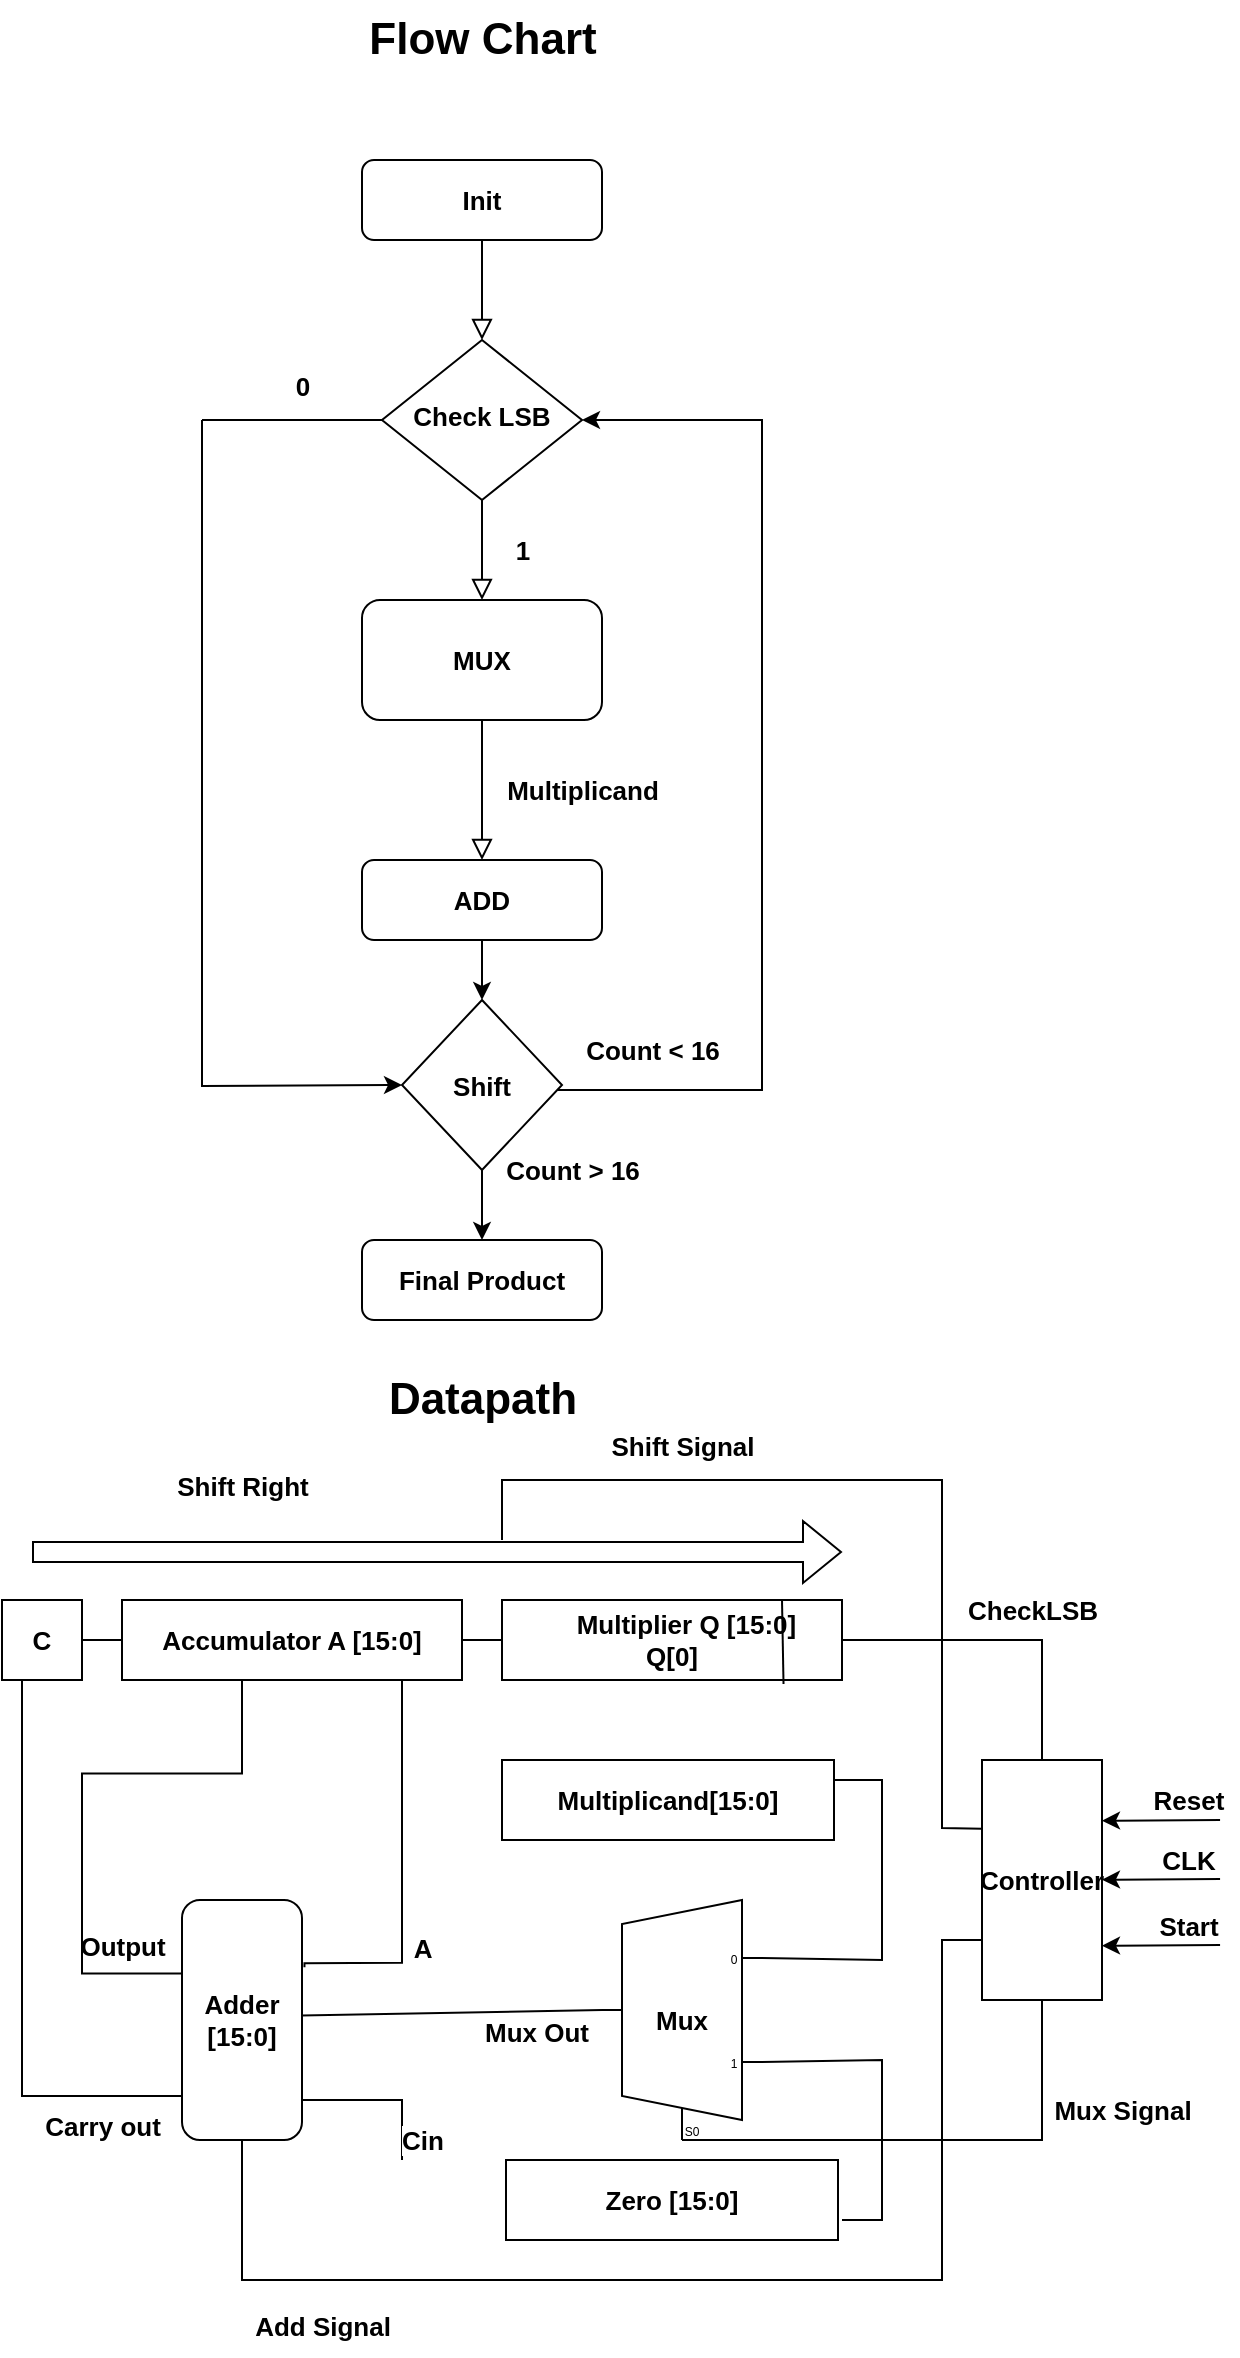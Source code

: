 <mxfile version="22.1.11" type="github">
  <diagram id="C5RBs43oDa-KdzZeNtuy" name="Page-1">
    <mxGraphModel dx="1050" dy="530" grid="1" gridSize="10" guides="1" tooltips="1" connect="1" arrows="1" fold="1" page="1" pageScale="1" pageWidth="827" pageHeight="1169" math="0" shadow="0">
      <root>
        <mxCell id="WIyWlLk6GJQsqaUBKTNV-0" />
        <mxCell id="WIyWlLk6GJQsqaUBKTNV-1" parent="WIyWlLk6GJQsqaUBKTNV-0" />
        <mxCell id="WIyWlLk6GJQsqaUBKTNV-2" value="" style="rounded=0;html=1;jettySize=auto;orthogonalLoop=1;fontSize=11;endArrow=block;endFill=0;endSize=8;strokeWidth=1;shadow=0;labelBackgroundColor=none;edgeStyle=orthogonalEdgeStyle;" parent="WIyWlLk6GJQsqaUBKTNV-1" source="WIyWlLk6GJQsqaUBKTNV-3" target="WIyWlLk6GJQsqaUBKTNV-6" edge="1">
          <mxGeometry relative="1" as="geometry" />
        </mxCell>
        <mxCell id="WIyWlLk6GJQsqaUBKTNV-3" value="&lt;font style=&quot;font-size: 13px;&quot;&gt;&lt;b&gt;Init&lt;/b&gt;&lt;/font&gt;" style="rounded=1;whiteSpace=wrap;html=1;fontSize=12;glass=0;strokeWidth=1;shadow=0;" parent="WIyWlLk6GJQsqaUBKTNV-1" vertex="1">
          <mxGeometry x="340" y="120" width="120" height="40" as="geometry" />
        </mxCell>
        <mxCell id="WIyWlLk6GJQsqaUBKTNV-4" value="&lt;font style=&quot;font-size: 13px;&quot;&gt;&lt;b&gt;1&lt;/b&gt;&lt;/font&gt;" style="rounded=0;html=1;jettySize=auto;orthogonalLoop=1;fontSize=11;endArrow=block;endFill=0;endSize=8;strokeWidth=1;shadow=0;labelBackgroundColor=none;edgeStyle=orthogonalEdgeStyle;entryX=0.5;entryY=0;entryDx=0;entryDy=0;" parent="WIyWlLk6GJQsqaUBKTNV-1" source="WIyWlLk6GJQsqaUBKTNV-6" target="HFGCcuqjzLszBSOmWPmE-5" edge="1">
          <mxGeometry y="20" relative="1" as="geometry">
            <mxPoint as="offset" />
            <mxPoint x="400" y="330" as="targetPoint" />
          </mxGeometry>
        </mxCell>
        <mxCell id="WIyWlLk6GJQsqaUBKTNV-6" value="&lt;font style=&quot;font-size: 13px;&quot;&gt;&lt;b&gt;Check LSB&lt;/b&gt;&lt;/font&gt;" style="rhombus;whiteSpace=wrap;html=1;shadow=0;fontFamily=Helvetica;fontSize=12;align=center;strokeWidth=1;spacing=6;spacingTop=-4;" parent="WIyWlLk6GJQsqaUBKTNV-1" vertex="1">
          <mxGeometry x="350" y="210" width="100" height="80" as="geometry" />
        </mxCell>
        <mxCell id="WIyWlLk6GJQsqaUBKTNV-8" value="&lt;b&gt;&lt;font style=&quot;font-size: 13px;&quot;&gt;Multiplicand&lt;/font&gt;&lt;/b&gt;" style="rounded=0;html=1;jettySize=auto;orthogonalLoop=1;fontSize=11;endArrow=block;endFill=0;endSize=8;strokeWidth=1;shadow=0;labelBackgroundColor=none;edgeStyle=orthogonalEdgeStyle;exitX=0.5;exitY=1;exitDx=0;exitDy=0;" parent="WIyWlLk6GJQsqaUBKTNV-1" source="HFGCcuqjzLszBSOmWPmE-5" target="WIyWlLk6GJQsqaUBKTNV-11" edge="1">
          <mxGeometry y="50" relative="1" as="geometry">
            <mxPoint as="offset" />
            <mxPoint x="400" y="410" as="sourcePoint" />
          </mxGeometry>
        </mxCell>
        <mxCell id="HFGCcuqjzLszBSOmWPmE-10" value="" style="edgeStyle=orthogonalEdgeStyle;rounded=0;orthogonalLoop=1;jettySize=auto;html=1;" parent="WIyWlLk6GJQsqaUBKTNV-1" source="WIyWlLk6GJQsqaUBKTNV-11" edge="1">
          <mxGeometry relative="1" as="geometry">
            <mxPoint x="400" y="540" as="targetPoint" />
          </mxGeometry>
        </mxCell>
        <mxCell id="WIyWlLk6GJQsqaUBKTNV-11" value="&lt;font style=&quot;font-size: 13px;&quot;&gt;&lt;b&gt;ADD&lt;/b&gt;&lt;/font&gt;" style="rounded=1;whiteSpace=wrap;html=1;fontSize=12;glass=0;strokeWidth=1;shadow=0;" parent="WIyWlLk6GJQsqaUBKTNV-1" vertex="1">
          <mxGeometry x="340" y="470" width="120" height="40" as="geometry" />
        </mxCell>
        <mxCell id="HFGCcuqjzLszBSOmWPmE-1" value="" style="endArrow=classic;html=1;rounded=0;entryX=0;entryY=0.5;entryDx=0;entryDy=0;" parent="WIyWlLk6GJQsqaUBKTNV-1" target="HFGCcuqjzLszBSOmWPmE-11" edge="1">
          <mxGeometry width="50" height="50" relative="1" as="geometry">
            <mxPoint x="260" y="570" as="sourcePoint" />
            <mxPoint x="320" y="570" as="targetPoint" />
            <Array as="points">
              <mxPoint x="260" y="583" />
            </Array>
          </mxGeometry>
        </mxCell>
        <mxCell id="HFGCcuqjzLszBSOmWPmE-4" value="" style="endArrow=none;html=1;rounded=0;entryX=0;entryY=0.5;entryDx=0;entryDy=0;" parent="WIyWlLk6GJQsqaUBKTNV-1" target="WIyWlLk6GJQsqaUBKTNV-6" edge="1">
          <mxGeometry width="50" height="50" relative="1" as="geometry">
            <mxPoint x="260" y="250" as="sourcePoint" />
            <mxPoint x="620" y="370" as="targetPoint" />
          </mxGeometry>
        </mxCell>
        <mxCell id="HFGCcuqjzLszBSOmWPmE-5" value="&lt;font style=&quot;font-size: 13px;&quot;&gt;&lt;b&gt;MUX&lt;/b&gt;&lt;/font&gt;" style="rounded=1;whiteSpace=wrap;html=1;" parent="WIyWlLk6GJQsqaUBKTNV-1" vertex="1">
          <mxGeometry x="340" y="340" width="120" height="60" as="geometry" />
        </mxCell>
        <mxCell id="HFGCcuqjzLszBSOmWPmE-7" value="" style="endArrow=none;html=1;rounded=0;" parent="WIyWlLk6GJQsqaUBKTNV-1" edge="1">
          <mxGeometry width="50" height="50" relative="1" as="geometry">
            <mxPoint x="260" y="570" as="sourcePoint" />
            <mxPoint x="260" y="250" as="targetPoint" />
          </mxGeometry>
        </mxCell>
        <mxCell id="HFGCcuqjzLszBSOmWPmE-8" value="&lt;b&gt;&lt;font style=&quot;font-size: 13px;&quot;&gt;0&lt;/font&gt;&lt;/b&gt;" style="text;html=1;align=center;verticalAlign=middle;resizable=0;points=[];autosize=1;strokeColor=none;fillColor=none;" parent="WIyWlLk6GJQsqaUBKTNV-1" vertex="1">
          <mxGeometry x="295" y="218" width="30" height="30" as="geometry" />
        </mxCell>
        <mxCell id="HFGCcuqjzLszBSOmWPmE-12" style="edgeStyle=orthogonalEdgeStyle;rounded=0;orthogonalLoop=1;jettySize=auto;html=1;" parent="WIyWlLk6GJQsqaUBKTNV-1" source="HFGCcuqjzLszBSOmWPmE-11" target="WIyWlLk6GJQsqaUBKTNV-6" edge="1">
          <mxGeometry relative="1" as="geometry">
            <mxPoint x="500" y="220" as="targetPoint" />
            <Array as="points">
              <mxPoint x="540" y="585" />
              <mxPoint x="540" y="250" />
            </Array>
          </mxGeometry>
        </mxCell>
        <mxCell id="HFGCcuqjzLszBSOmWPmE-16" style="edgeStyle=orthogonalEdgeStyle;rounded=0;orthogonalLoop=1;jettySize=auto;html=1;" parent="WIyWlLk6GJQsqaUBKTNV-1" source="HFGCcuqjzLszBSOmWPmE-11" edge="1">
          <mxGeometry relative="1" as="geometry">
            <mxPoint x="400" y="660" as="targetPoint" />
          </mxGeometry>
        </mxCell>
        <mxCell id="HFGCcuqjzLszBSOmWPmE-11" value="&lt;font style=&quot;font-size: 13px;&quot;&gt;&lt;b&gt;Shift&lt;/b&gt;&lt;/font&gt;" style="rhombus;whiteSpace=wrap;html=1;" parent="WIyWlLk6GJQsqaUBKTNV-1" vertex="1">
          <mxGeometry x="360" y="540" width="80" height="85" as="geometry" />
        </mxCell>
        <mxCell id="HFGCcuqjzLszBSOmWPmE-14" value="&lt;b&gt;&lt;font style=&quot;font-size: 13px;&quot;&gt;Count &amp;lt; 16&lt;/font&gt;&lt;/b&gt;" style="text;html=1;align=center;verticalAlign=middle;resizable=0;points=[];autosize=1;strokeColor=none;fillColor=none;" parent="WIyWlLk6GJQsqaUBKTNV-1" vertex="1">
          <mxGeometry x="440" y="550" width="90" height="30" as="geometry" />
        </mxCell>
        <mxCell id="HFGCcuqjzLszBSOmWPmE-17" value="&lt;font size=&quot;1&quot;&gt;&lt;b style=&quot;font-size: 13px;&quot;&gt;Final Product&lt;/b&gt;&lt;/font&gt;" style="rounded=1;whiteSpace=wrap;html=1;" parent="WIyWlLk6GJQsqaUBKTNV-1" vertex="1">
          <mxGeometry x="340" y="660" width="120" height="40" as="geometry" />
        </mxCell>
        <mxCell id="HFGCcuqjzLszBSOmWPmE-18" value="&lt;b&gt;&lt;font style=&quot;font-size: 13px;&quot;&gt;Count &amp;gt; 16&lt;/font&gt;&lt;/b&gt;" style="text;html=1;align=center;verticalAlign=middle;resizable=0;points=[];autosize=1;strokeColor=none;fillColor=none;" parent="WIyWlLk6GJQsqaUBKTNV-1" vertex="1">
          <mxGeometry x="400" y="610" width="90" height="30" as="geometry" />
        </mxCell>
        <mxCell id="HFGCcuqjzLszBSOmWPmE-19" value="&lt;b&gt;&lt;font style=&quot;font-size: 22px;&quot;&gt;Flow Chart&lt;/font&gt;&lt;/b&gt;" style="text;html=1;align=center;verticalAlign=middle;resizable=0;points=[];autosize=1;strokeColor=none;fillColor=none;" parent="WIyWlLk6GJQsqaUBKTNV-1" vertex="1">
          <mxGeometry x="330" y="40" width="140" height="40" as="geometry" />
        </mxCell>
        <mxCell id="6IdWSAnW-ihJNw-3hYzL-1" value="&lt;b&gt;&lt;font style=&quot;font-size: 22px;&quot;&gt;Datapath&lt;/font&gt;&lt;/b&gt;" style="text;html=1;align=center;verticalAlign=middle;resizable=0;points=[];autosize=1;strokeColor=none;fillColor=none;" vertex="1" parent="WIyWlLk6GJQsqaUBKTNV-1">
          <mxGeometry x="340" y="720" width="120" height="40" as="geometry" />
        </mxCell>
        <mxCell id="6IdWSAnW-ihJNw-3hYzL-2" value="&lt;b&gt;&lt;font style=&quot;font-size: 13px;&quot;&gt;C&lt;/font&gt;&lt;/b&gt;" style="rounded=0;whiteSpace=wrap;html=1;" vertex="1" parent="WIyWlLk6GJQsqaUBKTNV-1">
          <mxGeometry x="160" y="840" width="40" height="40" as="geometry" />
        </mxCell>
        <mxCell id="6IdWSAnW-ihJNw-3hYzL-3" value="&lt;b&gt;&lt;font style=&quot;font-size: 13px;&quot;&gt;Accumulator A [15:0]&lt;/font&gt;&lt;/b&gt;" style="rounded=0;whiteSpace=wrap;html=1;" vertex="1" parent="WIyWlLk6GJQsqaUBKTNV-1">
          <mxGeometry x="220" y="840" width="170" height="40" as="geometry" />
        </mxCell>
        <mxCell id="6IdWSAnW-ihJNw-3hYzL-5" value="&lt;b&gt;&lt;font style=&quot;font-size: 13px;&quot;&gt;&amp;nbsp; &amp;nbsp; &amp;nbsp; &amp;nbsp;Multiplier Q [15:0]&amp;nbsp; &amp;nbsp; Q[0]&lt;/font&gt;&lt;/b&gt;" style="rounded=0;whiteSpace=wrap;html=1;" vertex="1" parent="WIyWlLk6GJQsqaUBKTNV-1">
          <mxGeometry x="410" y="840" width="170" height="40" as="geometry" />
        </mxCell>
        <mxCell id="6IdWSAnW-ihJNw-3hYzL-7" value="" style="endArrow=none;html=1;rounded=0;exitX=0.828;exitY=1.05;exitDx=0;exitDy=0;exitPerimeter=0;" edge="1" parent="WIyWlLk6GJQsqaUBKTNV-1" source="6IdWSAnW-ihJNw-3hYzL-5">
          <mxGeometry width="50" height="50" relative="1" as="geometry">
            <mxPoint x="500" y="890" as="sourcePoint" />
            <mxPoint x="550" y="840" as="targetPoint" />
          </mxGeometry>
        </mxCell>
        <mxCell id="6IdWSAnW-ihJNw-3hYzL-9" value="" style="endArrow=none;html=1;rounded=0;" edge="1" parent="WIyWlLk6GJQsqaUBKTNV-1">
          <mxGeometry width="50" height="50" relative="1" as="geometry">
            <mxPoint x="580" y="860" as="sourcePoint" />
            <mxPoint x="680" y="920" as="targetPoint" />
            <Array as="points">
              <mxPoint x="680" y="860" />
            </Array>
          </mxGeometry>
        </mxCell>
        <mxCell id="6IdWSAnW-ihJNw-3hYzL-11" value="&lt;b&gt;&lt;font style=&quot;font-size: 13px;&quot;&gt;Controller&lt;/font&gt;&lt;/b&gt;" style="rounded=0;whiteSpace=wrap;html=1;direction=south;" vertex="1" parent="WIyWlLk6GJQsqaUBKTNV-1">
          <mxGeometry x="650" y="920" width="60" height="120" as="geometry" />
        </mxCell>
        <mxCell id="6IdWSAnW-ihJNw-3hYzL-12" value="" style="endArrow=none;html=1;rounded=0;exitX=1;exitY=0.5;exitDx=0;exitDy=0;" edge="1" parent="WIyWlLk6GJQsqaUBKTNV-1" source="6IdWSAnW-ihJNw-3hYzL-3">
          <mxGeometry width="50" height="50" relative="1" as="geometry">
            <mxPoint x="360" y="910" as="sourcePoint" />
            <mxPoint x="410" y="860" as="targetPoint" />
          </mxGeometry>
        </mxCell>
        <mxCell id="6IdWSAnW-ihJNw-3hYzL-13" value="" style="endArrow=none;html=1;rounded=0;exitX=1;exitY=0.5;exitDx=0;exitDy=0;" edge="1" parent="WIyWlLk6GJQsqaUBKTNV-1" source="6IdWSAnW-ihJNw-3hYzL-2">
          <mxGeometry width="50" height="50" relative="1" as="geometry">
            <mxPoint x="170" y="910" as="sourcePoint" />
            <mxPoint x="220" y="860" as="targetPoint" />
            <Array as="points" />
          </mxGeometry>
        </mxCell>
        <mxCell id="6IdWSAnW-ihJNw-3hYzL-16" value="" style="endArrow=none;html=1;rounded=0;" edge="1" parent="WIyWlLk6GJQsqaUBKTNV-1">
          <mxGeometry width="50" height="50" relative="1" as="geometry">
            <mxPoint x="500" y="1110" as="sourcePoint" />
            <mxPoint x="680" y="1040" as="targetPoint" />
            <Array as="points">
              <mxPoint x="680" y="1110" />
            </Array>
          </mxGeometry>
        </mxCell>
        <mxCell id="6IdWSAnW-ihJNw-3hYzL-17" value="&lt;font style=&quot;font-size: 13px;&quot;&gt;&lt;b&gt;Mux&lt;/b&gt;&lt;/font&gt;" style="shadow=0;dashed=0;align=center;html=1;strokeWidth=1;shape=mxgraph.electrical.abstract.mux2;operation=demux;whiteSpace=wrap;" vertex="1" parent="WIyWlLk6GJQsqaUBKTNV-1">
          <mxGeometry x="460" y="990" width="80" height="120" as="geometry" />
        </mxCell>
        <mxCell id="6IdWSAnW-ihJNw-3hYzL-18" value="&lt;b&gt;&lt;font style=&quot;font-size: 13px;&quot;&gt;Multiplicand[15:0]&lt;/font&gt;&lt;/b&gt;" style="rounded=0;whiteSpace=wrap;html=1;" vertex="1" parent="WIyWlLk6GJQsqaUBKTNV-1">
          <mxGeometry x="410" y="920" width="166" height="40" as="geometry" />
        </mxCell>
        <mxCell id="6IdWSAnW-ihJNw-3hYzL-19" value="" style="endArrow=none;html=1;rounded=0;entryX=1;entryY=0.25;entryDx=0;entryDy=0;exitX=1;exitY=0.217;exitDx=0;exitDy=3;exitPerimeter=0;" edge="1" parent="WIyWlLk6GJQsqaUBKTNV-1" source="6IdWSAnW-ihJNw-3hYzL-17" target="6IdWSAnW-ihJNw-3hYzL-18">
          <mxGeometry width="50" height="50" relative="1" as="geometry">
            <mxPoint x="540" y="1020" as="sourcePoint" />
            <mxPoint x="574" y="910" as="targetPoint" />
            <Array as="points">
              <mxPoint x="600" y="1020" />
              <mxPoint x="600" y="970" />
              <mxPoint x="600" y="930" />
            </Array>
          </mxGeometry>
        </mxCell>
        <mxCell id="6IdWSAnW-ihJNw-3hYzL-20" value="&lt;b&gt;&lt;font style=&quot;font-size: 13px;&quot;&gt;Zero [15:0]&lt;/font&gt;&lt;/b&gt;" style="rounded=0;whiteSpace=wrap;html=1;" vertex="1" parent="WIyWlLk6GJQsqaUBKTNV-1">
          <mxGeometry x="412" y="1120" width="166" height="40" as="geometry" />
        </mxCell>
        <mxCell id="6IdWSAnW-ihJNw-3hYzL-21" value="" style="endArrow=none;html=1;rounded=0;entryX=1;entryY=0.65;entryDx=0;entryDy=3;entryPerimeter=0;" edge="1" parent="WIyWlLk6GJQsqaUBKTNV-1" target="6IdWSAnW-ihJNw-3hYzL-17">
          <mxGeometry width="50" height="50" relative="1" as="geometry">
            <mxPoint x="590" y="1150" as="sourcePoint" />
            <mxPoint x="610" y="1110" as="targetPoint" />
            <Array as="points">
              <mxPoint x="580" y="1150" />
              <mxPoint x="600" y="1150" />
              <mxPoint x="600" y="1070" />
            </Array>
          </mxGeometry>
        </mxCell>
        <mxCell id="6IdWSAnW-ihJNw-3hYzL-22" value="" style="endArrow=none;html=1;rounded=0;exitX=0.56;exitY=0;exitDx=0;exitDy=0;exitPerimeter=0;entryX=0;entryY=0.458;entryDx=0;entryDy=0;entryPerimeter=0;" edge="1" parent="WIyWlLk6GJQsqaUBKTNV-1" target="6IdWSAnW-ihJNw-3hYzL-17">
          <mxGeometry width="50" height="50" relative="1" as="geometry">
            <mxPoint x="310" y="1030.0" as="sourcePoint" />
            <mxPoint x="460" y="1053" as="targetPoint" />
            <Array as="points">
              <mxPoint x="310" y="1047.8" />
            </Array>
          </mxGeometry>
        </mxCell>
        <mxCell id="6IdWSAnW-ihJNw-3hYzL-40" value="&lt;b&gt;&lt;font style=&quot;font-size: 13px;&quot;&gt;Mux Out&lt;/font&gt;&lt;/b&gt;" style="edgeLabel;html=1;align=center;verticalAlign=middle;resizable=0;points=[];" vertex="1" connectable="0" parent="6IdWSAnW-ihJNw-3hYzL-22">
          <mxGeometry x="0.602" y="-10" relative="1" as="geometry">
            <mxPoint as="offset" />
          </mxGeometry>
        </mxCell>
        <mxCell id="6IdWSAnW-ihJNw-3hYzL-24" value="&lt;b&gt;&lt;font style=&quot;font-size: 13px;&quot;&gt;Adder&lt;br&gt;[15:0]&lt;/font&gt;&lt;/b&gt;" style="rounded=1;whiteSpace=wrap;html=1;direction=south;" vertex="1" parent="WIyWlLk6GJQsqaUBKTNV-1">
          <mxGeometry x="250" y="990" width="60" height="120" as="geometry" />
        </mxCell>
        <mxCell id="6IdWSAnW-ihJNw-3hYzL-25" value="" style="endArrow=none;html=1;rounded=0;exitX=0.56;exitY=0;exitDx=0;exitDy=0;exitPerimeter=0;" edge="1" parent="WIyWlLk6GJQsqaUBKTNV-1">
          <mxGeometry width="50" height="50" relative="1" as="geometry">
            <mxPoint x="311.23" y="1023.6" as="sourcePoint" />
            <mxPoint x="360" y="880" as="targetPoint" />
            <Array as="points">
              <mxPoint x="311.23" y="1021.6" />
              <mxPoint x="360" y="1021.4" />
            </Array>
          </mxGeometry>
        </mxCell>
        <mxCell id="6IdWSAnW-ihJNw-3hYzL-35" value="&lt;b&gt;&lt;font style=&quot;font-size: 13px;&quot;&gt;A&lt;/font&gt;&lt;/b&gt;" style="edgeLabel;html=1;align=center;verticalAlign=middle;resizable=0;points=[];" vertex="1" connectable="0" parent="6IdWSAnW-ihJNw-3hYzL-25">
          <mxGeometry x="-0.399" y="-10" relative="1" as="geometry">
            <mxPoint y="-1" as="offset" />
          </mxGeometry>
        </mxCell>
        <mxCell id="6IdWSAnW-ihJNw-3hYzL-26" value="" style="endArrow=none;html=1;rounded=0;" edge="1" parent="WIyWlLk6GJQsqaUBKTNV-1">
          <mxGeometry width="50" height="50" relative="1" as="geometry">
            <mxPoint x="310" y="1090" as="sourcePoint" />
            <mxPoint x="360" y="1120" as="targetPoint" />
            <Array as="points">
              <mxPoint x="360" y="1090" />
            </Array>
          </mxGeometry>
        </mxCell>
        <mxCell id="6IdWSAnW-ihJNw-3hYzL-27" value="&lt;b&gt;&lt;font style=&quot;font-size: 13px;&quot;&gt;Cin&lt;/font&gt;&lt;/b&gt;" style="edgeLabel;html=1;align=center;verticalAlign=middle;resizable=0;points=[];" vertex="1" connectable="0" parent="6IdWSAnW-ihJNw-3hYzL-26">
          <mxGeometry x="0.69" y="8" relative="1" as="geometry">
            <mxPoint x="2" y="2" as="offset" />
          </mxGeometry>
        </mxCell>
        <mxCell id="6IdWSAnW-ihJNw-3hYzL-28" value="" style="endArrow=none;html=1;rounded=0;" edge="1" parent="WIyWlLk6GJQsqaUBKTNV-1">
          <mxGeometry width="50" height="50" relative="1" as="geometry">
            <mxPoint x="280" y="880" as="sourcePoint" />
            <mxPoint x="250" y="1026.8" as="targetPoint" />
            <Array as="points">
              <mxPoint x="280" y="926.8" />
              <mxPoint x="200" y="926.8" />
              <mxPoint x="200" y="986.8" />
              <mxPoint x="200" y="1026.8" />
            </Array>
          </mxGeometry>
        </mxCell>
        <mxCell id="6IdWSAnW-ihJNw-3hYzL-29" value="" style="endArrow=none;html=1;rounded=0;exitX=0.25;exitY=1;exitDx=0;exitDy=0;" edge="1" parent="WIyWlLk6GJQsqaUBKTNV-1" source="6IdWSAnW-ihJNw-3hYzL-2">
          <mxGeometry width="50" height="50" relative="1" as="geometry">
            <mxPoint x="170" y="868" as="sourcePoint" />
            <mxPoint x="240" y="1088" as="targetPoint" />
            <Array as="points">
              <mxPoint x="170" y="927" />
              <mxPoint x="170" y="988" />
              <mxPoint x="170" y="1027" />
              <mxPoint x="170" y="1058" />
              <mxPoint x="170" y="1078" />
              <mxPoint x="170" y="1088" />
              <mxPoint x="240" y="1088" />
              <mxPoint x="250" y="1088" />
            </Array>
          </mxGeometry>
        </mxCell>
        <mxCell id="6IdWSAnW-ihJNw-3hYzL-30" value="" style="endArrow=classic;html=1;rounded=0;entryX=0.503;entryY=-0.133;entryDx=0;entryDy=0;entryPerimeter=0;" edge="1" parent="WIyWlLk6GJQsqaUBKTNV-1">
          <mxGeometry width="50" height="50" relative="1" as="geometry">
            <mxPoint x="769.02" y="979.5" as="sourcePoint" />
            <mxPoint x="710" y="979.86" as="targetPoint" />
          </mxGeometry>
        </mxCell>
        <mxCell id="6IdWSAnW-ihJNw-3hYzL-31" value="&lt;b&gt;&lt;font style=&quot;font-size: 13px;&quot;&gt;CLK&lt;/font&gt;&lt;/b&gt;" style="edgeLabel;html=1;align=center;verticalAlign=middle;resizable=0;points=[];" vertex="1" connectable="0" parent="6IdWSAnW-ihJNw-3hYzL-30">
          <mxGeometry x="-0.452" y="-9" relative="1" as="geometry">
            <mxPoint y="-1" as="offset" />
          </mxGeometry>
        </mxCell>
        <mxCell id="6IdWSAnW-ihJNw-3hYzL-32" value="&lt;b&gt;&lt;font style=&quot;font-size: 13px;&quot;&gt;CheckLSB&lt;/font&gt;&lt;/b&gt;" style="text;html=1;align=center;verticalAlign=middle;resizable=0;points=[];autosize=1;strokeColor=none;fillColor=none;" vertex="1" parent="WIyWlLk6GJQsqaUBKTNV-1">
          <mxGeometry x="630" y="830" width="90" height="30" as="geometry" />
        </mxCell>
        <mxCell id="6IdWSAnW-ihJNw-3hYzL-33" value="&lt;b&gt;&lt;font style=&quot;font-size: 13px;&quot;&gt;Mux Signal&lt;/font&gt;&lt;/b&gt;" style="text;html=1;align=center;verticalAlign=middle;resizable=0;points=[];autosize=1;strokeColor=none;fillColor=none;" vertex="1" parent="WIyWlLk6GJQsqaUBKTNV-1">
          <mxGeometry x="675" y="1080" width="90" height="30" as="geometry" />
        </mxCell>
        <mxCell id="6IdWSAnW-ihJNw-3hYzL-34" value="" style="endArrow=none;html=1;rounded=0;exitX=0.75;exitY=1;exitDx=0;exitDy=0;entryX=1;entryY=0.5;entryDx=0;entryDy=0;" edge="1" parent="WIyWlLk6GJQsqaUBKTNV-1" source="6IdWSAnW-ihJNw-3hYzL-11" target="6IdWSAnW-ihJNw-3hYzL-24">
          <mxGeometry width="50" height="50" relative="1" as="geometry">
            <mxPoint x="640" y="1180" as="sourcePoint" />
            <mxPoint x="280" y="1130" as="targetPoint" />
            <Array as="points">
              <mxPoint x="630" y="1010" />
              <mxPoint x="630" y="1180" />
              <mxPoint x="280" y="1180" />
            </Array>
          </mxGeometry>
        </mxCell>
        <mxCell id="6IdWSAnW-ihJNw-3hYzL-38" value="&lt;b&gt;&lt;font style=&quot;font-size: 13px;&quot;&gt;Output&lt;/font&gt;&lt;/b&gt;" style="text;html=1;align=center;verticalAlign=middle;resizable=0;points=[];autosize=1;strokeColor=none;fillColor=none;" vertex="1" parent="WIyWlLk6GJQsqaUBKTNV-1">
          <mxGeometry x="185" y="998" width="70" height="30" as="geometry" />
        </mxCell>
        <mxCell id="6IdWSAnW-ihJNw-3hYzL-39" value="&lt;b&gt;&lt;font style=&quot;font-size: 13px;&quot;&gt;Carry out&lt;/font&gt;&lt;/b&gt;" style="text;html=1;align=center;verticalAlign=middle;resizable=0;points=[];autosize=1;strokeColor=none;fillColor=none;" vertex="1" parent="WIyWlLk6GJQsqaUBKTNV-1">
          <mxGeometry x="170" y="1088" width="80" height="30" as="geometry" />
        </mxCell>
        <mxCell id="6IdWSAnW-ihJNw-3hYzL-41" value="&lt;b&gt;&lt;font style=&quot;font-size: 13px;&quot;&gt;Add Signal&lt;/font&gt;&lt;/b&gt;" style="text;html=1;align=center;verticalAlign=middle;resizable=0;points=[];autosize=1;strokeColor=none;fillColor=none;" vertex="1" parent="WIyWlLk6GJQsqaUBKTNV-1">
          <mxGeometry x="275" y="1188" width="90" height="30" as="geometry" />
        </mxCell>
        <mxCell id="6IdWSAnW-ihJNw-3hYzL-42" value="" style="shape=flexArrow;endArrow=classic;html=1;rounded=0;" edge="1" parent="WIyWlLk6GJQsqaUBKTNV-1">
          <mxGeometry width="50" height="50" relative="1" as="geometry">
            <mxPoint x="175" y="816" as="sourcePoint" />
            <mxPoint x="580" y="816" as="targetPoint" />
          </mxGeometry>
        </mxCell>
        <mxCell id="6IdWSAnW-ihJNw-3hYzL-43" value="&lt;b&gt;&lt;font style=&quot;font-size: 13px;&quot;&gt;Shift Right&lt;/font&gt;&lt;/b&gt;" style="text;html=1;align=center;verticalAlign=middle;resizable=0;points=[];autosize=1;strokeColor=none;fillColor=none;" vertex="1" parent="WIyWlLk6GJQsqaUBKTNV-1">
          <mxGeometry x="235" y="768" width="90" height="30" as="geometry" />
        </mxCell>
        <mxCell id="6IdWSAnW-ihJNw-3hYzL-44" value="" style="endArrow=classic;html=1;rounded=0;entryX=0.503;entryY=-0.133;entryDx=0;entryDy=0;entryPerimeter=0;" edge="1" parent="WIyWlLk6GJQsqaUBKTNV-1">
          <mxGeometry width="50" height="50" relative="1" as="geometry">
            <mxPoint x="769.02" y="1012.5" as="sourcePoint" />
            <mxPoint x="710" y="1012.86" as="targetPoint" />
          </mxGeometry>
        </mxCell>
        <mxCell id="6IdWSAnW-ihJNw-3hYzL-45" value="&lt;b&gt;&lt;font style=&quot;font-size: 13px;&quot;&gt;Start&lt;/font&gt;&lt;/b&gt;" style="edgeLabel;html=1;align=center;verticalAlign=middle;resizable=0;points=[];" vertex="1" connectable="0" parent="6IdWSAnW-ihJNw-3hYzL-44">
          <mxGeometry x="-0.452" y="-9" relative="1" as="geometry">
            <mxPoint y="-1" as="offset" />
          </mxGeometry>
        </mxCell>
        <mxCell id="6IdWSAnW-ihJNw-3hYzL-46" value="" style="endArrow=classic;html=1;rounded=0;entryX=0.503;entryY=-0.133;entryDx=0;entryDy=0;entryPerimeter=0;" edge="1" parent="WIyWlLk6GJQsqaUBKTNV-1">
          <mxGeometry width="50" height="50" relative="1" as="geometry">
            <mxPoint x="769.02" y="950" as="sourcePoint" />
            <mxPoint x="710" y="950.36" as="targetPoint" />
          </mxGeometry>
        </mxCell>
        <mxCell id="6IdWSAnW-ihJNw-3hYzL-47" value="&lt;b&gt;&lt;font style=&quot;font-size: 13px;&quot;&gt;Reset&lt;/font&gt;&lt;/b&gt;" style="edgeLabel;html=1;align=center;verticalAlign=middle;resizable=0;points=[];" vertex="1" connectable="0" parent="6IdWSAnW-ihJNw-3hYzL-46">
          <mxGeometry x="-0.452" y="-9" relative="1" as="geometry">
            <mxPoint y="-1" as="offset" />
          </mxGeometry>
        </mxCell>
        <mxCell id="6IdWSAnW-ihJNw-3hYzL-49" value="" style="endArrow=none;html=1;rounded=0;entryX=0.37;entryY=1;entryDx=0;entryDy=0;entryPerimeter=0;" edge="1" parent="WIyWlLk6GJQsqaUBKTNV-1">
          <mxGeometry width="50" height="50" relative="1" as="geometry">
            <mxPoint x="410" y="810" as="sourcePoint" />
            <mxPoint x="650" y="954.4" as="targetPoint" />
            <Array as="points">
              <mxPoint x="410" y="780" />
              <mxPoint x="630" y="780" />
              <mxPoint x="630" y="890" />
              <mxPoint x="630" y="954" />
            </Array>
          </mxGeometry>
        </mxCell>
        <mxCell id="6IdWSAnW-ihJNw-3hYzL-50" value="&lt;b&gt;&lt;font style=&quot;font-size: 13px;&quot;&gt;Shift Signal&lt;/font&gt;&lt;/b&gt;" style="text;html=1;align=center;verticalAlign=middle;resizable=0;points=[];autosize=1;strokeColor=none;fillColor=none;" vertex="1" parent="WIyWlLk6GJQsqaUBKTNV-1">
          <mxGeometry x="455" y="748" width="90" height="30" as="geometry" />
        </mxCell>
      </root>
    </mxGraphModel>
  </diagram>
</mxfile>
